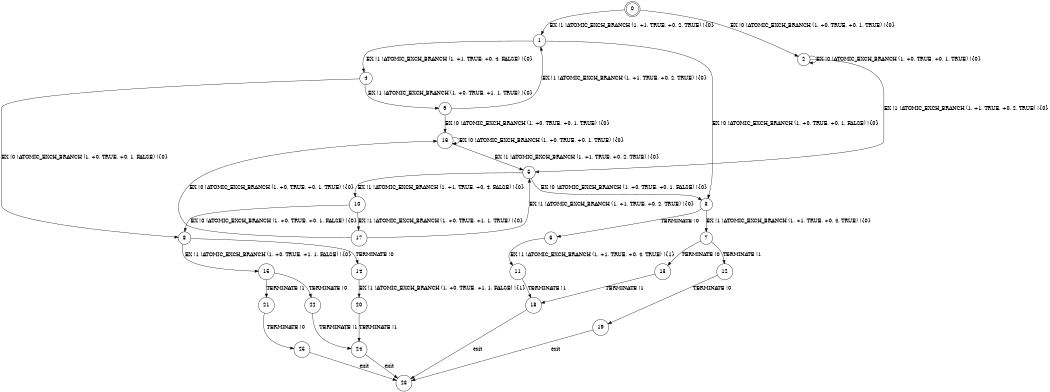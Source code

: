 digraph BCG {
size = "7, 10.5";
center = TRUE;
node [shape = circle];
0 [peripheries = 2];
0 -> 1 [label = "EX !1 !ATOMIC_EXCH_BRANCH (1, +1, TRUE, +0, 2, TRUE) !{0}"];
0 -> 2 [label = "EX !0 !ATOMIC_EXCH_BRANCH (1, +0, TRUE, +0, 1, TRUE) !{0}"];
1 -> 3 [label = "EX !0 !ATOMIC_EXCH_BRANCH (1, +0, TRUE, +0, 1, FALSE) !{0}"];
1 -> 4 [label = "EX !1 !ATOMIC_EXCH_BRANCH (1, +1, TRUE, +0, 4, FALSE) !{0}"];
2 -> 5 [label = "EX !1 !ATOMIC_EXCH_BRANCH (1, +1, TRUE, +0, 2, TRUE) !{0}"];
2 -> 2 [label = "EX !0 !ATOMIC_EXCH_BRANCH (1, +0, TRUE, +0, 1, TRUE) !{0}"];
3 -> 6 [label = "TERMINATE !0"];
3 -> 7 [label = "EX !1 !ATOMIC_EXCH_BRANCH (1, +1, TRUE, +0, 4, TRUE) !{0}"];
4 -> 8 [label = "EX !0 !ATOMIC_EXCH_BRANCH (1, +0, TRUE, +0, 1, FALSE) !{0}"];
4 -> 9 [label = "EX !1 !ATOMIC_EXCH_BRANCH (1, +0, TRUE, +1, 1, TRUE) !{0}"];
5 -> 10 [label = "EX !1 !ATOMIC_EXCH_BRANCH (1, +1, TRUE, +0, 4, FALSE) !{0}"];
5 -> 3 [label = "EX !0 !ATOMIC_EXCH_BRANCH (1, +0, TRUE, +0, 1, FALSE) !{0}"];
6 -> 11 [label = "EX !1 !ATOMIC_EXCH_BRANCH (1, +1, TRUE, +0, 4, TRUE) !{1}"];
7 -> 12 [label = "TERMINATE !1"];
7 -> 13 [label = "TERMINATE !0"];
8 -> 14 [label = "TERMINATE !0"];
8 -> 15 [label = "EX !1 !ATOMIC_EXCH_BRANCH (1, +0, TRUE, +1, 1, FALSE) !{0}"];
9 -> 16 [label = "EX !0 !ATOMIC_EXCH_BRANCH (1, +0, TRUE, +0, 1, TRUE) !{0}"];
9 -> 1 [label = "EX !1 !ATOMIC_EXCH_BRANCH (1, +1, TRUE, +0, 2, TRUE) !{0}"];
10 -> 17 [label = "EX !1 !ATOMIC_EXCH_BRANCH (1, +0, TRUE, +1, 1, TRUE) !{0}"];
10 -> 8 [label = "EX !0 !ATOMIC_EXCH_BRANCH (1, +0, TRUE, +0, 1, FALSE) !{0}"];
11 -> 18 [label = "TERMINATE !1"];
12 -> 19 [label = "TERMINATE !0"];
13 -> 18 [label = "TERMINATE !1"];
14 -> 20 [label = "EX !1 !ATOMIC_EXCH_BRANCH (1, +0, TRUE, +1, 1, FALSE) !{1}"];
15 -> 21 [label = "TERMINATE !1"];
15 -> 22 [label = "TERMINATE !0"];
16 -> 5 [label = "EX !1 !ATOMIC_EXCH_BRANCH (1, +1, TRUE, +0, 2, TRUE) !{0}"];
16 -> 16 [label = "EX !0 !ATOMIC_EXCH_BRANCH (1, +0, TRUE, +0, 1, TRUE) !{0}"];
17 -> 5 [label = "EX !1 !ATOMIC_EXCH_BRANCH (1, +1, TRUE, +0, 2, TRUE) !{0}"];
17 -> 16 [label = "EX !0 !ATOMIC_EXCH_BRANCH (1, +0, TRUE, +0, 1, TRUE) !{0}"];
18 -> 23 [label = "exit"];
19 -> 23 [label = "exit"];
20 -> 24 [label = "TERMINATE !1"];
21 -> 25 [label = "TERMINATE !0"];
22 -> 24 [label = "TERMINATE !1"];
24 -> 23 [label = "exit"];
25 -> 23 [label = "exit"];
}
